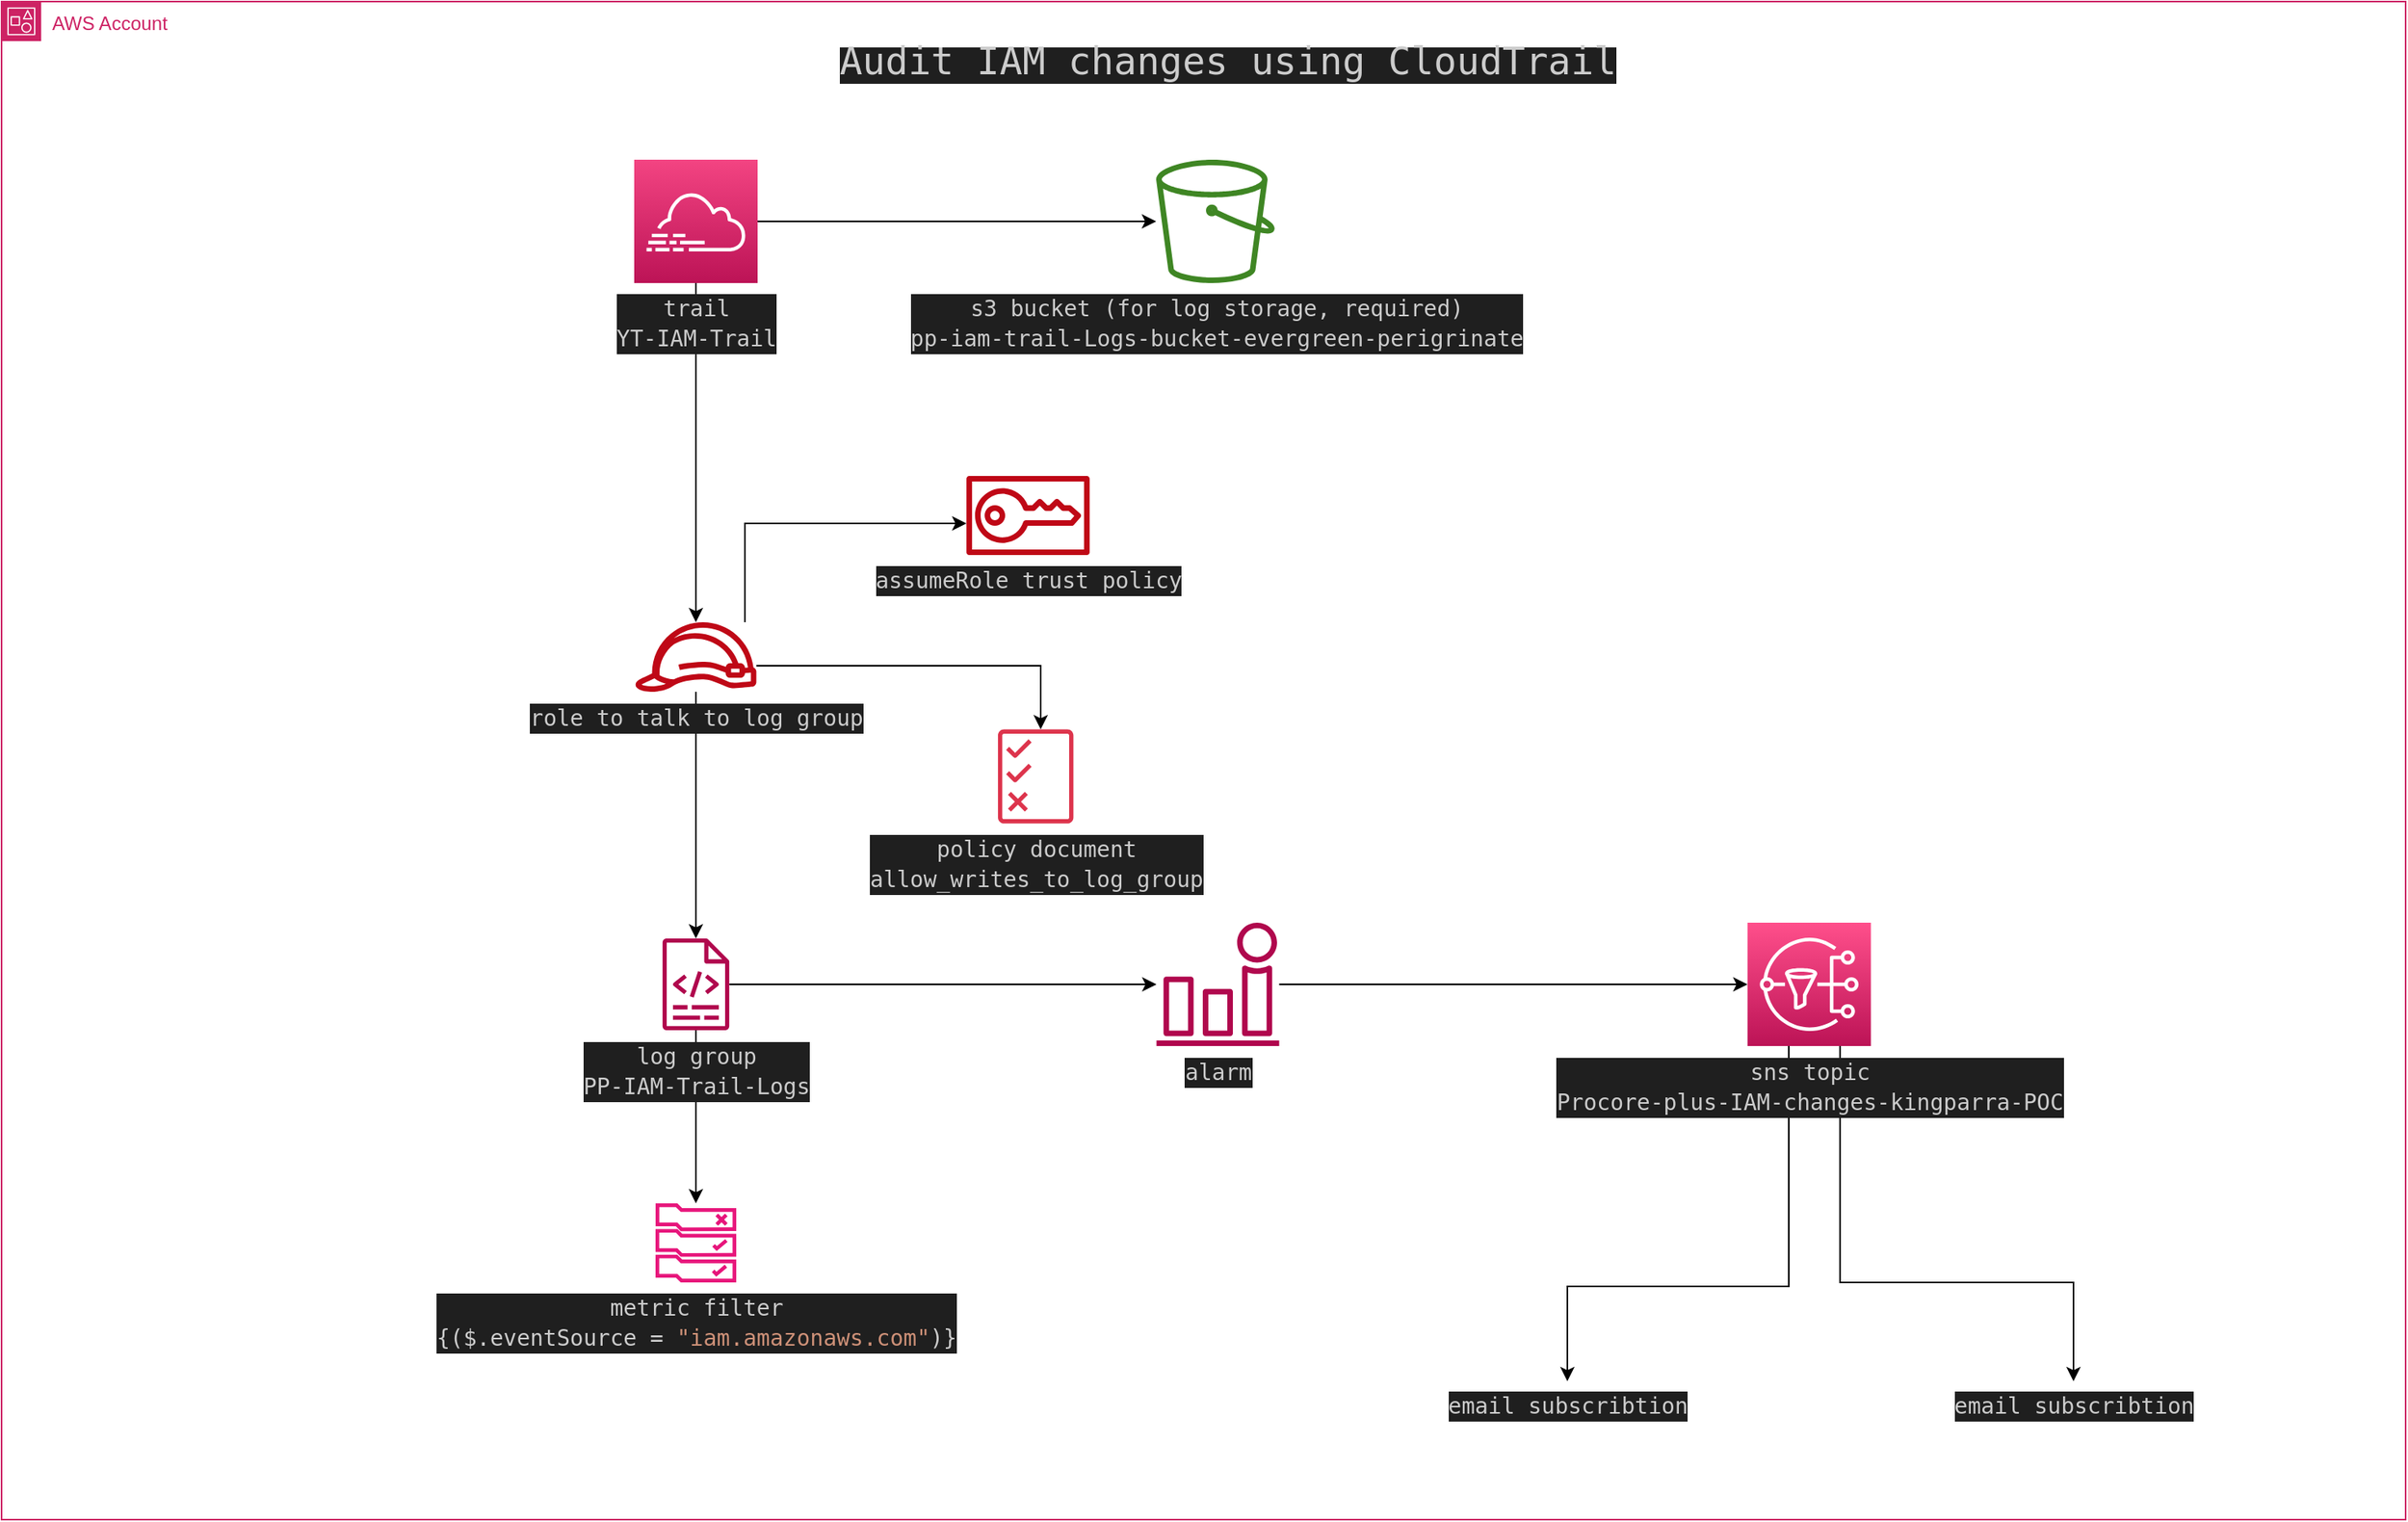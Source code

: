 <mxfile version="22.0.2" type="device">
  <diagram name="Page-1" id="eofls3MA46LrU2rrhDdt">
    <mxGraphModel dx="1650" dy="1082" grid="1" gridSize="10" guides="1" tooltips="1" connect="1" arrows="1" fold="1" page="1" pageScale="1" pageWidth="850" pageHeight="1100" math="0" shadow="0">
      <root>
        <mxCell id="0" />
        <mxCell id="1" parent="0" />
        <mxCell id="isi8LxJ7Jkb0rKrkN9j4-1" value="AWS Account" style="points=[[0,0],[0.25,0],[0.5,0],[0.75,0],[1,0],[1,0.25],[1,0.5],[1,0.75],[1,1],[0.75,1],[0.5,1],[0.25,1],[0,1],[0,0.75],[0,0.5],[0,0.25]];outlineConnect=0;gradientColor=none;html=1;whiteSpace=wrap;fontSize=12;fontStyle=0;container=1;pointerEvents=0;collapsible=0;recursiveResize=0;shape=mxgraph.aws4.group;grIcon=mxgraph.aws4.group_account;strokeColor=#CD2264;fillColor=none;verticalAlign=top;align=left;spacingLeft=30;fontColor=#CD2264;dashed=0;" parent="1" vertex="1">
          <mxGeometry x="80" y="70" width="1520" height="960" as="geometry" />
        </mxCell>
        <mxCell id="isi8LxJ7Jkb0rKrkN9j4-4" style="edgeStyle=orthogonalEdgeStyle;rounded=0;orthogonalLoop=1;jettySize=auto;html=1;exitX=1;exitY=0.5;exitDx=0;exitDy=0;exitPerimeter=0;" parent="isi8LxJ7Jkb0rKrkN9j4-1" source="isi8LxJ7Jkb0rKrkN9j4-7" target="isi8LxJ7Jkb0rKrkN9j4-3" edge="1">
          <mxGeometry relative="1" as="geometry">
            <mxPoint x="466.5" y="139" as="sourcePoint" />
          </mxGeometry>
        </mxCell>
        <mxCell id="isi8LxJ7Jkb0rKrkN9j4-3" value="&lt;div style=&quot;font-family: &amp;quot;Fira Code Light&amp;quot;, &amp;quot;Droid Sans Mono&amp;quot;, &amp;quot;monospace&amp;quot;, monospace; font-size: 14px; line-height: 19px;&quot;&gt;&lt;div style=&quot;color: rgb(204, 204, 204); background-color: rgb(31, 31, 31); line-height: 19px;&quot;&gt;s3 bucket (for log storage, required)&lt;/div&gt;&lt;div style=&quot;color: rgb(204, 204, 204); background-color: rgb(31, 31, 31); line-height: 19px;&quot;&gt;&lt;div style=&quot;line-height: 19px;&quot;&gt;pp-iam-trail-Logs-bucket-evergreen-perigrinate&lt;/div&gt;&lt;/div&gt;&lt;/div&gt;" style="sketch=0;outlineConnect=0;fontColor=#232F3E;gradientColor=none;fillColor=#3F8624;strokeColor=none;dashed=0;verticalLabelPosition=bottom;verticalAlign=top;align=center;html=1;fontSize=12;fontStyle=0;aspect=fixed;pointerEvents=1;shape=mxgraph.aws4.bucket;" parent="isi8LxJ7Jkb0rKrkN9j4-1" vertex="1">
          <mxGeometry x="730" y="100" width="75" height="78" as="geometry" />
        </mxCell>
        <mxCell id="isi8LxJ7Jkb0rKrkN9j4-21" style="edgeStyle=orthogonalEdgeStyle;rounded=0;orthogonalLoop=1;jettySize=auto;html=1;" parent="isi8LxJ7Jkb0rKrkN9j4-1" source="isi8LxJ7Jkb0rKrkN9j4-5" target="isi8LxJ7Jkb0rKrkN9j4-20" edge="1">
          <mxGeometry relative="1" as="geometry" />
        </mxCell>
        <mxCell id="UKaA3XNom-GpcSsB9SyA-3" style="edgeStyle=orthogonalEdgeStyle;rounded=0;orthogonalLoop=1;jettySize=auto;html=1;" edge="1" parent="isi8LxJ7Jkb0rKrkN9j4-1" source="isi8LxJ7Jkb0rKrkN9j4-5" target="UKaA3XNom-GpcSsB9SyA-2">
          <mxGeometry relative="1" as="geometry" />
        </mxCell>
        <mxCell id="isi8LxJ7Jkb0rKrkN9j4-5" value="&lt;div style=&quot;color: rgb(204, 204, 204); background-color: rgb(31, 31, 31); font-family: &amp;quot;Fira Code Light&amp;quot;, &amp;quot;Droid Sans Mono&amp;quot;, &amp;quot;monospace&amp;quot;, monospace; font-size: 14px; line-height: 19px;&quot;&gt;log group&lt;br&gt;PP-IAM-Trail-Logs&lt;/div&gt;" style="sketch=0;outlineConnect=0;fontColor=#232F3E;gradientColor=none;fillColor=#B0084D;strokeColor=none;dashed=0;verticalLabelPosition=bottom;verticalAlign=top;align=center;html=1;fontSize=12;fontStyle=0;aspect=fixed;pointerEvents=1;shape=mxgraph.aws4.logs;" parent="isi8LxJ7Jkb0rKrkN9j4-1" vertex="1">
          <mxGeometry x="400" y="592.5" width="78" height="58" as="geometry" />
        </mxCell>
        <mxCell id="isi8LxJ7Jkb0rKrkN9j4-24" style="edgeStyle=orthogonalEdgeStyle;rounded=0;orthogonalLoop=1;jettySize=auto;html=1;" parent="isi8LxJ7Jkb0rKrkN9j4-1" source="isi8LxJ7Jkb0rKrkN9j4-7" target="isi8LxJ7Jkb0rKrkN9j4-23" edge="1">
          <mxGeometry relative="1" as="geometry" />
        </mxCell>
        <mxCell id="UKaA3XNom-GpcSsB9SyA-7" style="edgeStyle=orthogonalEdgeStyle;rounded=0;orthogonalLoop=1;jettySize=auto;html=1;exitX=0.75;exitY=1;exitDx=0;exitDy=0;exitPerimeter=0;" edge="1" parent="isi8LxJ7Jkb0rKrkN9j4-1" source="isi8LxJ7Jkb0rKrkN9j4-8" target="UKaA3XNom-GpcSsB9SyA-6">
          <mxGeometry relative="1" as="geometry">
            <Array as="points">
              <mxPoint x="1162" y="810" />
              <mxPoint x="1310" y="810" />
            </Array>
          </mxGeometry>
        </mxCell>
        <mxCell id="isi8LxJ7Jkb0rKrkN9j4-7" value="&lt;div style=&quot;color: rgb(204, 204, 204); background-color: rgb(31, 31, 31); font-family: &amp;quot;Fira Code Light&amp;quot;, &amp;quot;Droid Sans Mono&amp;quot;, &amp;quot;monospace&amp;quot;, monospace; font-size: 14px; line-height: 19px;&quot;&gt;trail&lt;/div&gt;&lt;div style=&quot;color: rgb(204, 204, 204); background-color: rgb(31, 31, 31); font-family: &amp;quot;Fira Code Light&amp;quot;, &amp;quot;Droid Sans Mono&amp;quot;, &amp;quot;monospace&amp;quot;, monospace; font-size: 14px; line-height: 19px;&quot;&gt;YT-IAM-Trail&lt;/div&gt;" style="sketch=0;points=[[0,0,0],[0.25,0,0],[0.5,0,0],[0.75,0,0],[1,0,0],[0,1,0],[0.25,1,0],[0.5,1,0],[0.75,1,0],[1,1,0],[0,0.25,0],[0,0.5,0],[0,0.75,0],[1,0.25,0],[1,0.5,0],[1,0.75,0]];points=[[0,0,0],[0.25,0,0],[0.5,0,0],[0.75,0,0],[1,0,0],[0,1,0],[0.25,1,0],[0.5,1,0],[0.75,1,0],[1,1,0],[0,0.25,0],[0,0.5,0],[0,0.75,0],[1,0.25,0],[1,0.5,0],[1,0.75,0]];outlineConnect=0;fontColor=#232F3E;gradientColor=#F34482;gradientDirection=north;fillColor=#BC1356;strokeColor=#ffffff;dashed=0;verticalLabelPosition=bottom;verticalAlign=top;align=center;html=1;fontSize=12;fontStyle=0;aspect=fixed;shape=mxgraph.aws4.resourceIcon;resIcon=mxgraph.aws4.cloudtrail;" parent="isi8LxJ7Jkb0rKrkN9j4-1" vertex="1">
          <mxGeometry x="400" y="100" width="78" height="78" as="geometry" />
        </mxCell>
        <mxCell id="isi8LxJ7Jkb0rKrkN9j4-14" value="" style="edgeStyle=orthogonalEdgeStyle;rounded=0;orthogonalLoop=1;jettySize=auto;html=1;" parent="isi8LxJ7Jkb0rKrkN9j4-1" source="isi8LxJ7Jkb0rKrkN9j4-8" target="isi8LxJ7Jkb0rKrkN9j4-13" edge="1">
          <mxGeometry relative="1" as="geometry">
            <mxPoint x="878" y="691.5" as="sourcePoint" />
            <mxPoint x="1149" y="591.5" as="targetPoint" />
            <Array as="points">
              <mxPoint x="1130" y="812.5" />
              <mxPoint x="990" y="812.5" />
            </Array>
          </mxGeometry>
        </mxCell>
        <mxCell id="isi8LxJ7Jkb0rKrkN9j4-8" value="&lt;div style=&quot;color: rgb(204, 204, 204); background-color: rgb(31, 31, 31); font-family: &amp;quot;Fira Code Light&amp;quot;, &amp;quot;Droid Sans Mono&amp;quot;, &amp;quot;monospace&amp;quot;, monospace; font-size: 14px; line-height: 19px;&quot;&gt;sns topic&lt;/div&gt;&lt;div style=&quot;color: rgb(204, 204, 204); background-color: rgb(31, 31, 31); font-family: &amp;quot;Fira Code Light&amp;quot;, &amp;quot;Droid Sans Mono&amp;quot;, &amp;quot;monospace&amp;quot;, monospace; font-size: 14px; line-height: 19px;&quot;&gt;Procore-plus-IAM-changes-kingparra-POC&lt;/div&gt;" style="sketch=0;points=[[0,0,0],[0.25,0,0],[0.5,0,0],[0.75,0,0],[1,0,0],[0,1,0],[0.25,1,0],[0.5,1,0],[0.75,1,0],[1,1,0],[0,0.25,0],[0,0.5,0],[0,0.75,0],[1,0.25,0],[1,0.5,0],[1,0.75,0]];outlineConnect=0;fontColor=#232F3E;gradientColor=#FF4F8B;gradientDirection=north;fillColor=#BC1356;strokeColor=#ffffff;dashed=0;verticalLabelPosition=bottom;verticalAlign=top;align=center;html=1;fontSize=12;fontStyle=0;aspect=fixed;shape=mxgraph.aws4.resourceIcon;resIcon=mxgraph.aws4.sns;" parent="isi8LxJ7Jkb0rKrkN9j4-1" vertex="1">
          <mxGeometry x="1103.9" y="582.5" width="78" height="78" as="geometry" />
        </mxCell>
        <mxCell id="isi8LxJ7Jkb0rKrkN9j4-13" value="&lt;div style=&quot;color: rgb(204, 204, 204); background-color: rgb(31, 31, 31); font-family: &amp;quot;Fira Code Light&amp;quot;, &amp;quot;Droid Sans Mono&amp;quot;, &amp;quot;monospace&amp;quot;, monospace; font-size: 14px; line-height: 19px;&quot;&gt;email subscribtion&lt;/div&gt;" style="text;html=1;align=center;verticalAlign=middle;resizable=0;points=[];autosize=1;strokeColor=none;fillColor=none;" parent="isi8LxJ7Jkb0rKrkN9j4-1" vertex="1">
          <mxGeometry x="900" y="872.5" width="180" height="30" as="geometry" />
        </mxCell>
        <mxCell id="isi8LxJ7Jkb0rKrkN9j4-22" style="edgeStyle=orthogonalEdgeStyle;rounded=0;orthogonalLoop=1;jettySize=auto;html=1;entryX=0;entryY=0.5;entryDx=0;entryDy=0;entryPerimeter=0;" parent="isi8LxJ7Jkb0rKrkN9j4-1" source="isi8LxJ7Jkb0rKrkN9j4-20" target="isi8LxJ7Jkb0rKrkN9j4-8" edge="1">
          <mxGeometry relative="1" as="geometry" />
        </mxCell>
        <mxCell id="isi8LxJ7Jkb0rKrkN9j4-20" value="&lt;div style=&quot;color: rgb(204, 204, 204); background-color: rgb(31, 31, 31); font-family: &amp;quot;Fira Code Light&amp;quot;, &amp;quot;Droid Sans Mono&amp;quot;, &amp;quot;monospace&amp;quot;, monospace; font-size: 14px; line-height: 19px;&quot;&gt;alarm&lt;/div&gt;" style="sketch=0;outlineConnect=0;fontColor=#232F3E;gradientColor=none;fillColor=#B0084D;strokeColor=none;dashed=0;verticalLabelPosition=bottom;verticalAlign=top;align=center;html=1;fontSize=12;fontStyle=0;aspect=fixed;pointerEvents=1;shape=mxgraph.aws4.alarm;" parent="isi8LxJ7Jkb0rKrkN9j4-1" vertex="1">
          <mxGeometry x="730" y="582.5" width="78" height="78" as="geometry" />
        </mxCell>
        <mxCell id="isi8LxJ7Jkb0rKrkN9j4-25" style="edgeStyle=orthogonalEdgeStyle;rounded=0;orthogonalLoop=1;jettySize=auto;html=1;" parent="isi8LxJ7Jkb0rKrkN9j4-1" source="isi8LxJ7Jkb0rKrkN9j4-23" target="isi8LxJ7Jkb0rKrkN9j4-5" edge="1">
          <mxGeometry relative="1" as="geometry" />
        </mxCell>
        <mxCell id="isi8LxJ7Jkb0rKrkN9j4-27" style="edgeStyle=orthogonalEdgeStyle;rounded=0;orthogonalLoop=1;jettySize=auto;html=1;" parent="isi8LxJ7Jkb0rKrkN9j4-1" source="isi8LxJ7Jkb0rKrkN9j4-23" target="isi8LxJ7Jkb0rKrkN9j4-26" edge="1">
          <mxGeometry relative="1" as="geometry">
            <Array as="points">
              <mxPoint x="470" y="330" />
            </Array>
          </mxGeometry>
        </mxCell>
        <mxCell id="UKaA3XNom-GpcSsB9SyA-10" style="edgeStyle=orthogonalEdgeStyle;rounded=0;orthogonalLoop=1;jettySize=auto;html=1;" edge="1" parent="isi8LxJ7Jkb0rKrkN9j4-1" source="isi8LxJ7Jkb0rKrkN9j4-23" target="UKaA3XNom-GpcSsB9SyA-9">
          <mxGeometry relative="1" as="geometry">
            <Array as="points">
              <mxPoint x="657" y="420" />
            </Array>
          </mxGeometry>
        </mxCell>
        <mxCell id="isi8LxJ7Jkb0rKrkN9j4-23" value="&lt;div style=&quot;color: rgb(204, 204, 204); background-color: rgb(31, 31, 31); font-family: &amp;quot;Fira Code Light&amp;quot;, &amp;quot;Droid Sans Mono&amp;quot;, &amp;quot;monospace&amp;quot;, monospace; font-size: 14px; line-height: 19px;&quot;&gt;role to talk to log group&lt;/div&gt;" style="sketch=0;outlineConnect=0;fontColor=#232F3E;gradientColor=none;fillColor=#BF0816;strokeColor=none;dashed=0;verticalLabelPosition=bottom;verticalAlign=top;align=center;html=1;fontSize=12;fontStyle=0;aspect=fixed;pointerEvents=1;shape=mxgraph.aws4.role;" parent="isi8LxJ7Jkb0rKrkN9j4-1" vertex="1">
          <mxGeometry x="400" y="392.5" width="78" height="44" as="geometry" />
        </mxCell>
        <mxCell id="isi8LxJ7Jkb0rKrkN9j4-26" value="&lt;div style=&quot;color: rgb(204, 204, 204); background-color: rgb(31, 31, 31); font-family: &amp;quot;Fira Code Light&amp;quot;, &amp;quot;Droid Sans Mono&amp;quot;, &amp;quot;monospace&amp;quot;, monospace; font-size: 14px; line-height: 19px;&quot;&gt;assumeRole trust policy&lt;/div&gt;" style="sketch=0;outlineConnect=0;fontColor=#232F3E;gradientColor=none;fillColor=#BF0816;strokeColor=none;dashed=0;verticalLabelPosition=bottom;verticalAlign=top;align=center;html=1;fontSize=12;fontStyle=0;aspect=fixed;pointerEvents=1;shape=mxgraph.aws4.sts;" parent="isi8LxJ7Jkb0rKrkN9j4-1" vertex="1">
          <mxGeometry x="610" y="300" width="78" height="50" as="geometry" />
        </mxCell>
        <mxCell id="isi8LxJ7Jkb0rKrkN9j4-28" value="&lt;div style=&quot;color: rgb(204, 204, 204); background-color: rgb(31, 31, 31); font-family: &amp;quot;Fira Code Light&amp;quot;, &amp;quot;Droid Sans Mono&amp;quot;, &amp;quot;monospace&amp;quot;, monospace; line-height: 19px;&quot;&gt;&lt;font style=&quot;font-size: 24px;&quot;&gt;Audit IAM changes using CloudTrail&lt;/font&gt;&lt;/div&gt;" style="text;html=1;align=center;verticalAlign=middle;resizable=0;points=[];autosize=1;strokeColor=none;fillColor=none;" parent="isi8LxJ7Jkb0rKrkN9j4-1" vertex="1">
          <mxGeometry x="510" y="20" width="530" height="40" as="geometry" />
        </mxCell>
        <mxCell id="UKaA3XNom-GpcSsB9SyA-2" value="&lt;div style=&quot;color: rgb(204, 204, 204); background-color: rgb(31, 31, 31); font-family: &amp;quot;Fira Code Light&amp;quot;, &amp;quot;Droid Sans Mono&amp;quot;, &amp;quot;monospace&amp;quot;, monospace; font-size: 14px; line-height: 19px;&quot;&gt;&lt;div&gt;metric filter&lt;/div&gt;&lt;div&gt;{($.eventSource &lt;span style=&quot;color: #d4d4d4;&quot;&gt;=&lt;/span&gt; &lt;span style=&quot;color: #ce9178;&quot;&gt;&quot;iam.amazonaws.com&quot;&lt;/span&gt;)}&lt;/div&gt;&lt;/div&gt;" style="sketch=0;outlineConnect=0;fontColor=#232F3E;gradientColor=none;fillColor=#E7157B;strokeColor=none;dashed=0;verticalLabelPosition=bottom;verticalAlign=top;align=center;html=1;fontSize=12;fontStyle=0;aspect=fixed;pointerEvents=1;shape=mxgraph.aws4.rule_2;" vertex="1" parent="isi8LxJ7Jkb0rKrkN9j4-1">
          <mxGeometry x="413.34" y="760" width="51.32" height="50" as="geometry" />
        </mxCell>
        <mxCell id="UKaA3XNom-GpcSsB9SyA-6" value="&lt;div style=&quot;color: rgb(204, 204, 204); background-color: rgb(31, 31, 31); font-family: &amp;quot;Fira Code Light&amp;quot;, &amp;quot;Droid Sans Mono&amp;quot;, &amp;quot;monospace&amp;quot;, monospace; font-size: 14px; line-height: 19px;&quot;&gt;email subscribtion&lt;/div&gt;" style="text;html=1;align=center;verticalAlign=middle;resizable=0;points=[];autosize=1;strokeColor=none;fillColor=none;" vertex="1" parent="isi8LxJ7Jkb0rKrkN9j4-1">
          <mxGeometry x="1220" y="872.5" width="180" height="30" as="geometry" />
        </mxCell>
        <mxCell id="UKaA3XNom-GpcSsB9SyA-9" value="&lt;div style=&quot;color: rgb(204, 204, 204); background-color: rgb(31, 31, 31); font-family: &amp;quot;Fira Code Light&amp;quot;, &amp;quot;Droid Sans Mono&amp;quot;, &amp;quot;monospace&amp;quot;, monospace; font-size: 14px; line-height: 19px;&quot;&gt;&lt;div&gt;policy document&lt;br&gt;allow_writes_to_log_group&lt;/div&gt;&lt;div&gt;&lt;/div&gt;&lt;/div&gt;" style="sketch=0;outlineConnect=0;fontColor=#232F3E;gradientColor=none;fillColor=#DD344C;strokeColor=none;dashed=0;verticalLabelPosition=bottom;verticalAlign=top;align=center;html=1;fontSize=12;fontStyle=0;aspect=fixed;pointerEvents=1;shape=mxgraph.aws4.permissions;" vertex="1" parent="isi8LxJ7Jkb0rKrkN9j4-1">
          <mxGeometry x="630" y="460" width="47.69" height="60" as="geometry" />
        </mxCell>
      </root>
    </mxGraphModel>
  </diagram>
</mxfile>
